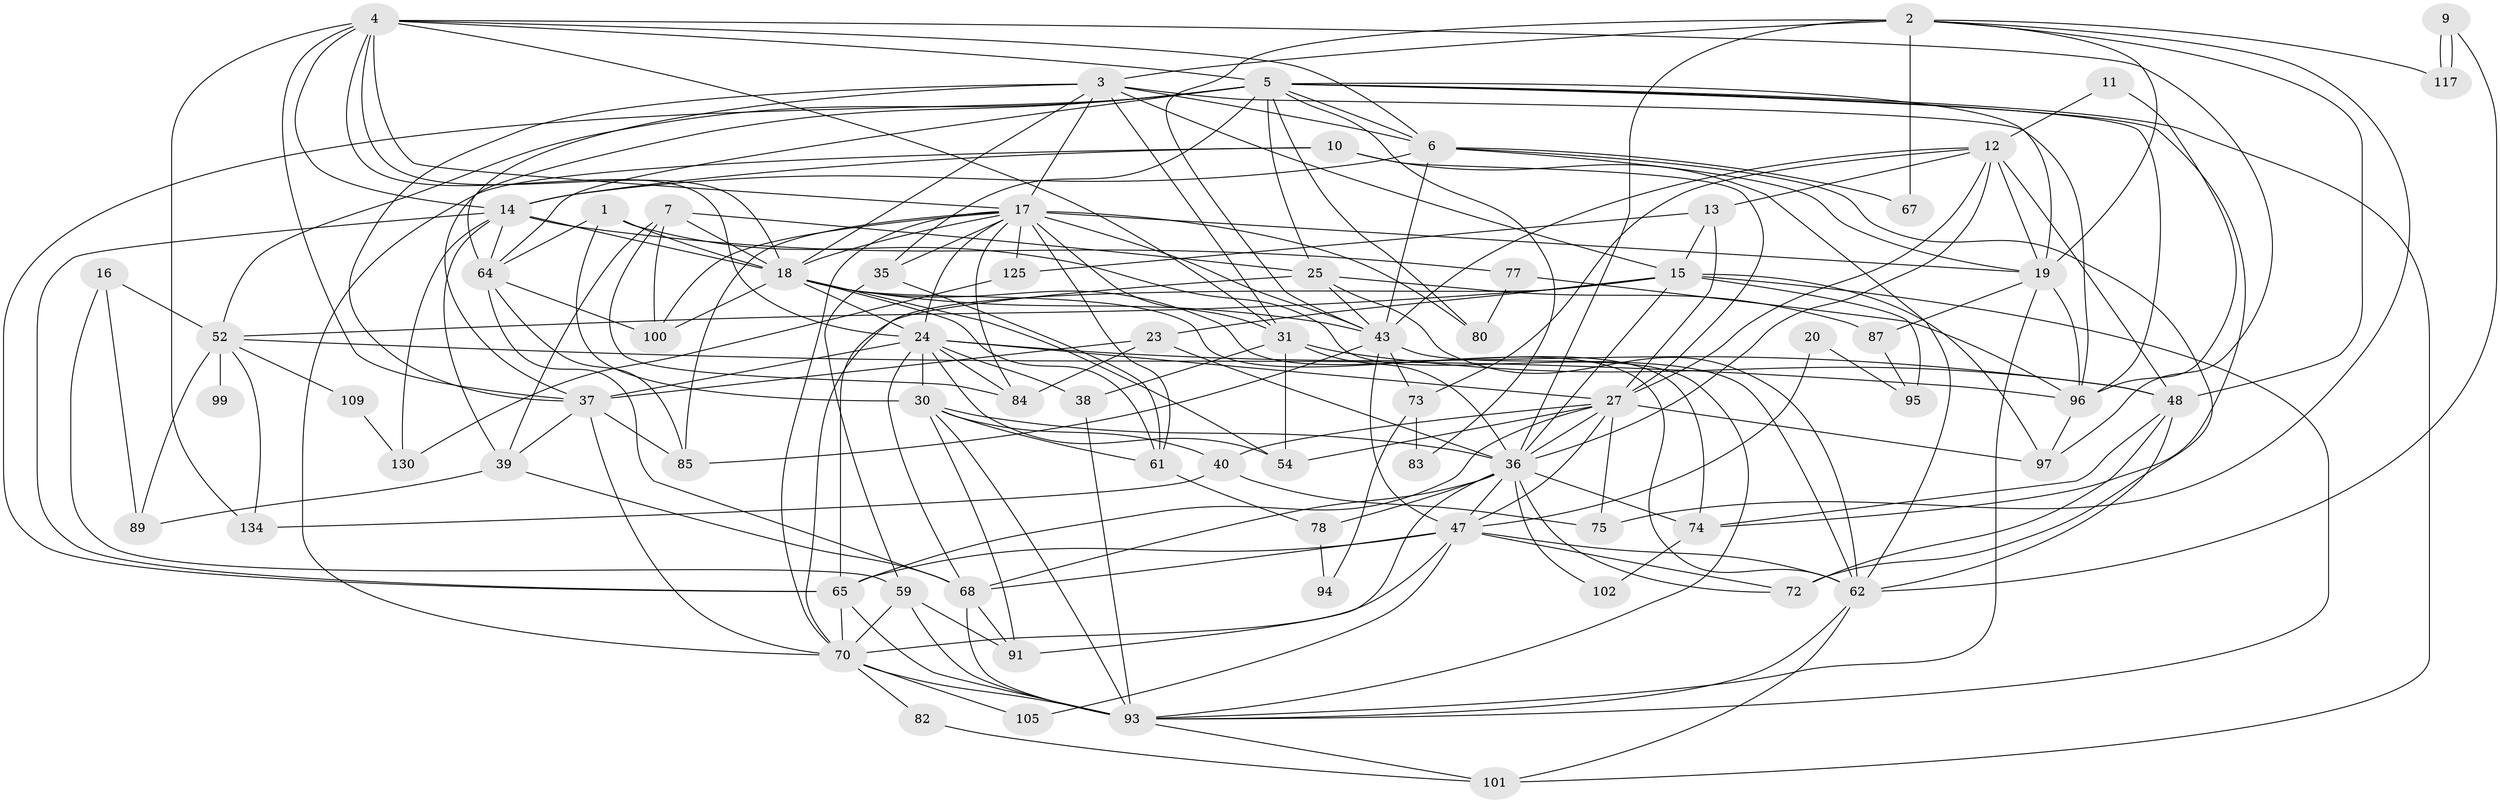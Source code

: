 // original degree distribution, {3: 0.2789115646258503, 5: 0.1836734693877551, 4: 0.23129251700680273, 6: 0.07482993197278912, 2: 0.1564625850340136, 7: 0.047619047619047616, 8: 0.02040816326530612, 9: 0.006802721088435374}
// Generated by graph-tools (version 1.1) at 2025/14/03/09/25 04:14:57]
// undirected, 73 vertices, 207 edges
graph export_dot {
graph [start="1"]
  node [color=gray90,style=filled];
  1 [super="+118"];
  2 [super="+106+56"];
  3 [super="+28+142"];
  4 [super="+107+8"];
  5 [super="+46+115+21"];
  6 [super="+22+112+55"];
  7;
  9;
  10 [super="+33"];
  11;
  12 [super="+44"];
  13 [super="+26"];
  14 [super="+53"];
  15 [super="+60+69"];
  16 [super="+88"];
  17 [super="+29+57"];
  18 [super="+139+32"];
  19 [super="+128+119"];
  20;
  23 [super="+123"];
  24 [super="+63"];
  25 [super="+98"];
  27 [super="+41+86"];
  30 [super="+129+34+138"];
  31 [super="+79+81"];
  35;
  36 [super="+42"];
  37 [super="+140+133+50"];
  38;
  39 [super="+121"];
  40;
  43 [super="+58+104"];
  47 [super="+92+103"];
  48 [super="+90+127+116"];
  52 [super="+132+135"];
  54;
  59;
  61;
  62 [super="+66"];
  64;
  65 [super="+126"];
  67;
  68 [super="+110"];
  70 [super="+113+71"];
  72;
  73;
  74 [super="+141"];
  75;
  77;
  78;
  80;
  82;
  83;
  84;
  85;
  87;
  89;
  91;
  93 [super="+145+114"];
  94;
  95;
  96 [super="+111"];
  97;
  99;
  100;
  101 [super="+108"];
  102;
  105;
  109;
  117;
  125;
  130;
  134;
  1 -- 64;
  1 -- 30;
  1 -- 93;
  1 -- 18;
  2 -- 75;
  2 -- 117;
  2 -- 3 [weight=2];
  2 -- 67;
  2 -- 36;
  2 -- 48;
  2 -- 19;
  2 -- 43;
  3 -- 64;
  3 -- 15;
  3 -- 31;
  3 -- 37;
  3 -- 6;
  3 -- 96;
  3 -- 18;
  3 -- 17;
  4 -- 31;
  4 -- 5;
  4 -- 17;
  4 -- 6;
  4 -- 37;
  4 -- 97;
  4 -- 18;
  4 -- 134;
  4 -- 24;
  4 -- 14;
  5 -- 80;
  5 -- 52 [weight=3];
  5 -- 64;
  5 -- 101;
  5 -- 83;
  5 -- 25 [weight=2];
  5 -- 6;
  5 -- 37;
  5 -- 74;
  5 -- 96;
  5 -- 19;
  5 -- 35;
  5 -- 65;
  6 -- 67;
  6 -- 72;
  6 -- 43 [weight=2];
  6 -- 14;
  6 -- 19;
  7 -- 100;
  7 -- 84;
  7 -- 39;
  7 -- 25;
  7 -- 18;
  9 -- 117;
  9 -- 117;
  9 -- 62;
  10 -- 70;
  10 -- 27;
  10 -- 62;
  10 -- 14;
  11 -- 96;
  11 -- 12;
  12 -- 36;
  12 -- 48 [weight=2];
  12 -- 73;
  12 -- 27;
  12 -- 43;
  12 -- 13;
  12 -- 19;
  13 -- 27;
  13 -- 125;
  13 -- 15;
  14 -- 39;
  14 -- 77;
  14 -- 65;
  14 -- 64;
  14 -- 18;
  14 -- 130;
  15 -- 36;
  15 -- 97;
  15 -- 70;
  15 -- 52;
  15 -- 93;
  15 -- 23;
  15 -- 95;
  16 -- 59;
  16 -- 89;
  16 -- 52;
  17 -- 84;
  17 -- 31;
  17 -- 35;
  17 -- 85;
  17 -- 43;
  17 -- 61;
  17 -- 24;
  17 -- 18;
  17 -- 80;
  17 -- 100;
  17 -- 70;
  17 -- 125;
  17 -- 19;
  18 -- 100;
  18 -- 43;
  18 -- 74;
  18 -- 54;
  18 -- 24;
  18 -- 61;
  18 -- 62;
  19 -- 96;
  19 -- 93;
  19 -- 87;
  20 -- 95;
  20 -- 47;
  23 -- 36;
  23 -- 84;
  23 -- 37;
  24 -- 54;
  24 -- 68 [weight=2];
  24 -- 37;
  24 -- 38;
  24 -- 48;
  24 -- 84;
  24 -- 30;
  24 -- 27;
  25 -- 87;
  25 -- 43;
  25 -- 62;
  25 -- 65;
  27 -- 40;
  27 -- 65;
  27 -- 97;
  27 -- 54;
  27 -- 36;
  27 -- 75;
  27 -- 47;
  30 -- 91;
  30 -- 61;
  30 -- 40;
  30 -- 36;
  30 -- 93;
  31 -- 48 [weight=2];
  31 -- 36;
  31 -- 38;
  31 -- 54;
  35 -- 61;
  35 -- 59;
  36 -- 78;
  36 -- 68;
  36 -- 102;
  36 -- 72;
  36 -- 74;
  36 -- 91;
  36 -- 47;
  37 -- 85;
  37 -- 70;
  37 -- 39;
  38 -- 93;
  39 -- 89;
  39 -- 68;
  40 -- 75;
  40 -- 134;
  43 -- 85;
  43 -- 73;
  43 -- 62;
  43 -- 47;
  47 -- 70;
  47 -- 62;
  47 -- 65;
  47 -- 68;
  47 -- 72;
  47 -- 105;
  48 -- 72;
  48 -- 74;
  48 -- 62;
  52 -- 99 [weight=2];
  52 -- 134;
  52 -- 89;
  52 -- 109;
  52 -- 96;
  59 -- 91;
  59 -- 70;
  59 -- 93;
  61 -- 78;
  62 -- 101;
  62 -- 93;
  64 -- 85;
  64 -- 100;
  64 -- 68;
  65 -- 93;
  65 -- 70;
  68 -- 91;
  68 -- 93;
  70 -- 105;
  70 -- 82;
  70 -- 93;
  73 -- 83;
  73 -- 94;
  74 -- 102;
  77 -- 96;
  77 -- 80;
  78 -- 94;
  82 -- 101;
  87 -- 95;
  93 -- 101;
  96 -- 97;
  109 -- 130;
  125 -- 130;
}

